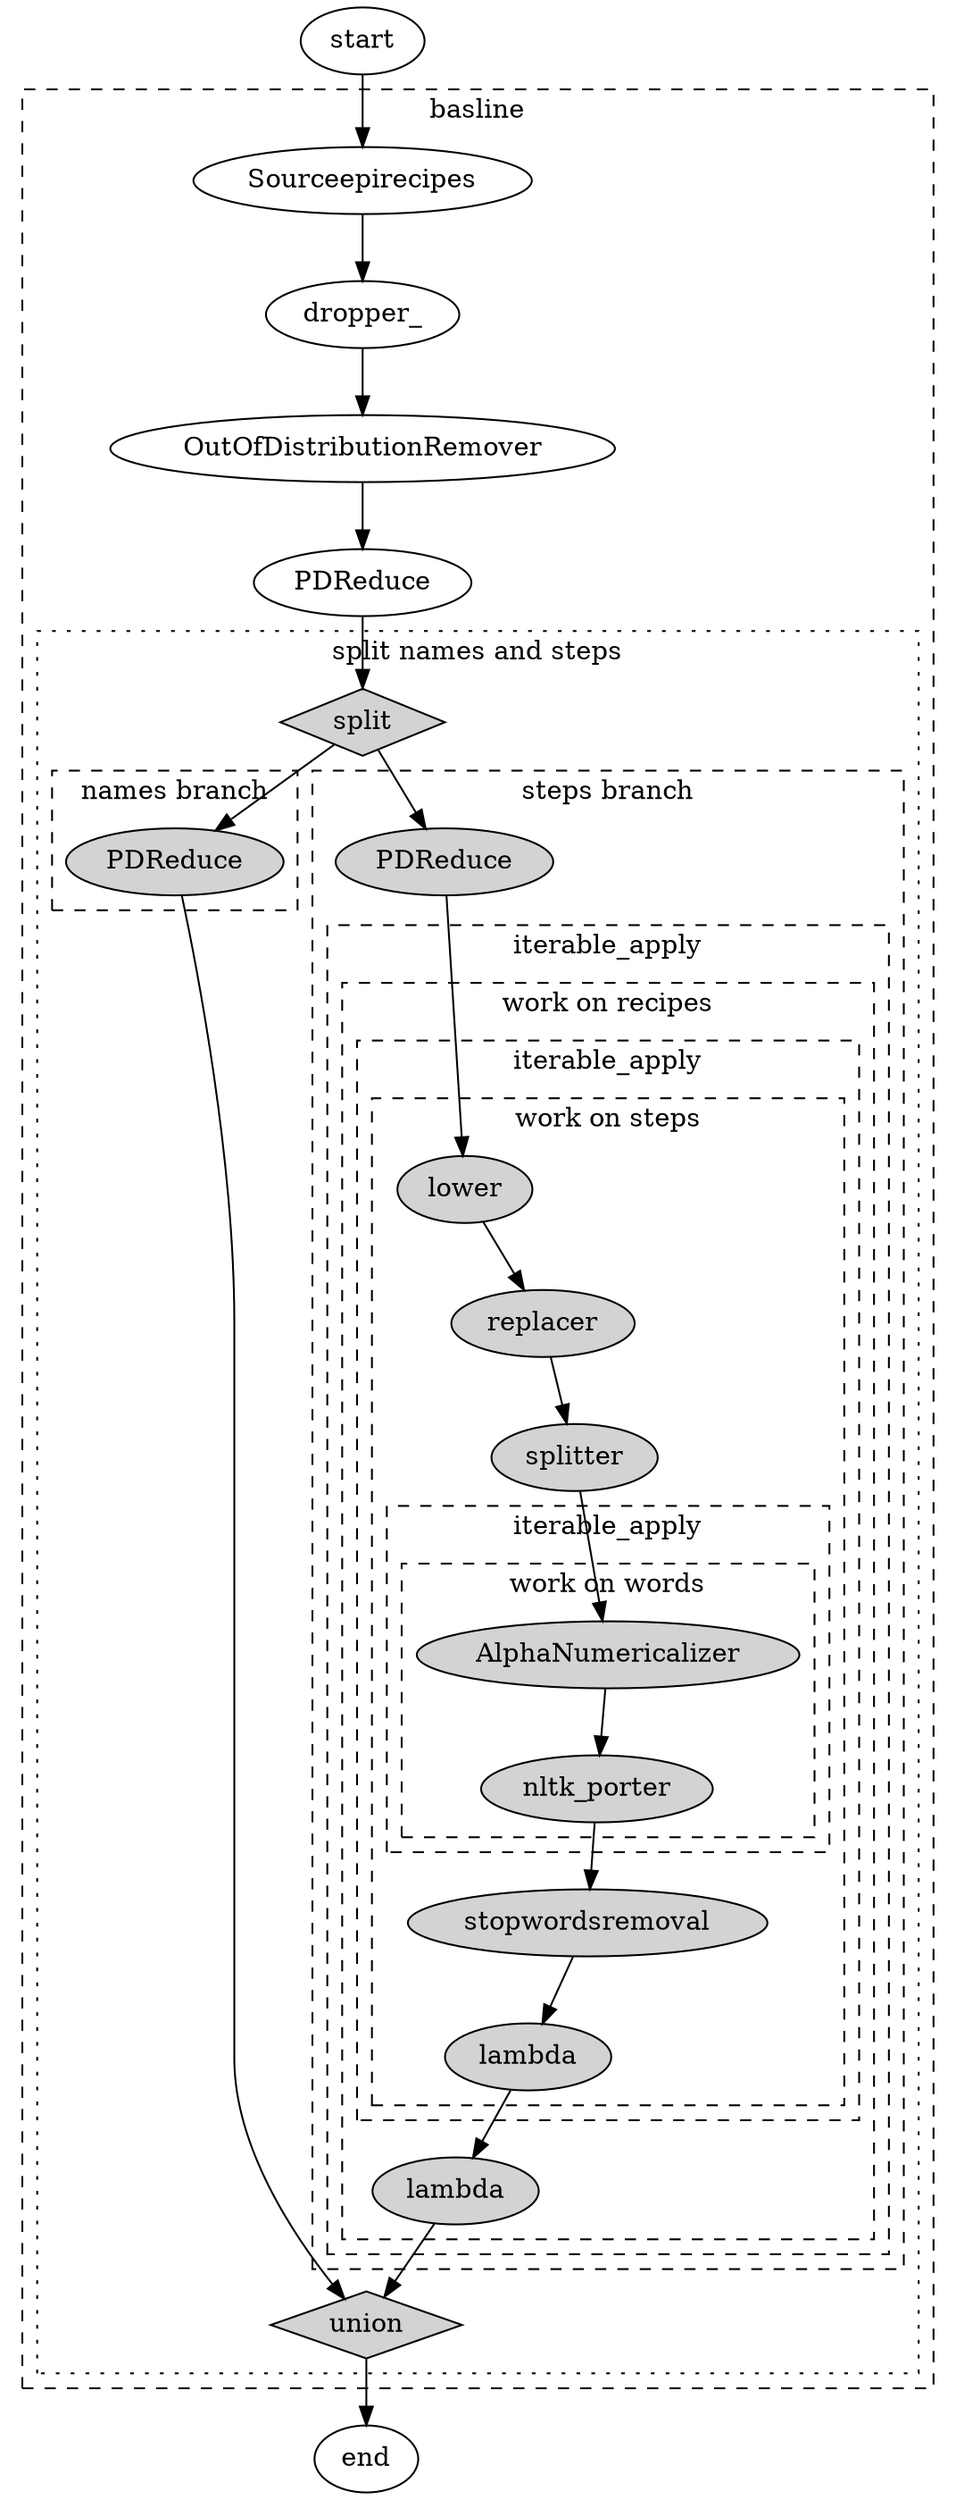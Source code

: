 digraph G {
subgraph cluster_139985388802496 {
style=filled;
label="basline"
139988412547136 [ label="Sourceepirecipes"]
139988412456288 [ label="dropper_"]
139988412547136->139988412456288
139988411412192 [ label="OutOfDistributionRemover"]
139988412456288->139988411412192
139986664474080 [ label="PDReduce"]
139988411412192->139986664474080
subgraph cluster_139985388802352 {
            node [style=filled];
style=filled;
label="split names and steps";
    graph[style=dotted];
139985388802352 [label="split",shape=diamond]
1399853888023522 [ label="union" shape=diamond]
subgraph cluster_139986654348432 {
style=filled;
label="names branch"
139986664474224 [ label="PDReduce"]

graph[style=dashed];
}
139985388802352->139986664474224
139986664474224->1399853888023522
subgraph cluster_139985388802256 {
style=filled;
label="steps branch"
139985388734736 [ label="PDReduce"]
subgraph cluster_139985388802160 {
style=bold;
label="iterable_apply"
subgraph cluster_139985388735840 {
style=filled;
label="work on recipes"
subgraph cluster_139985388736368 {
style=bold;
label="iterable_apply"
subgraph cluster_139985388736464 {
style=filled;
label="work on steps"
139985388734832 [ label="lower"]
139985388734928 [ label="replacer"]
139985388734832->139985388734928
139985388735024 [ label="splitter"]
139985388734928->139985388735024
subgraph cluster_139985388735504 {
style=bold;
label="iterable_apply"
subgraph cluster_139985388735408 {
style=filled;
label="work on words"
139985388735120 [ label="AlphaNumericalizer"]
139985388735216 [ label="nltk_porter"]
139985388735120->139985388735216

graph[style=dashed];
}

graph[style=dashed];
}
139985388735024->139985388735120
139985388736176 [ label="stopwordsremoval"]
139985388735216->139985388736176
139985388736224 [ label="lambda"]
139985388736176->139985388736224

graph[style=dashed];
}

graph[style=dashed];
}
139985388735936 [ label="lambda"]
139985388736224->139985388735936

graph[style=dashed];
}

graph[style=dashed];
}
139985388734736->139985388734832

graph[style=dashed];
}
139985388802352->139985388734736
139985388735936->1399853888023522

}
139986664474080->139985388802352

graph[style=dashed];
}

start -> 139988412547136
1399853888023522->end
}